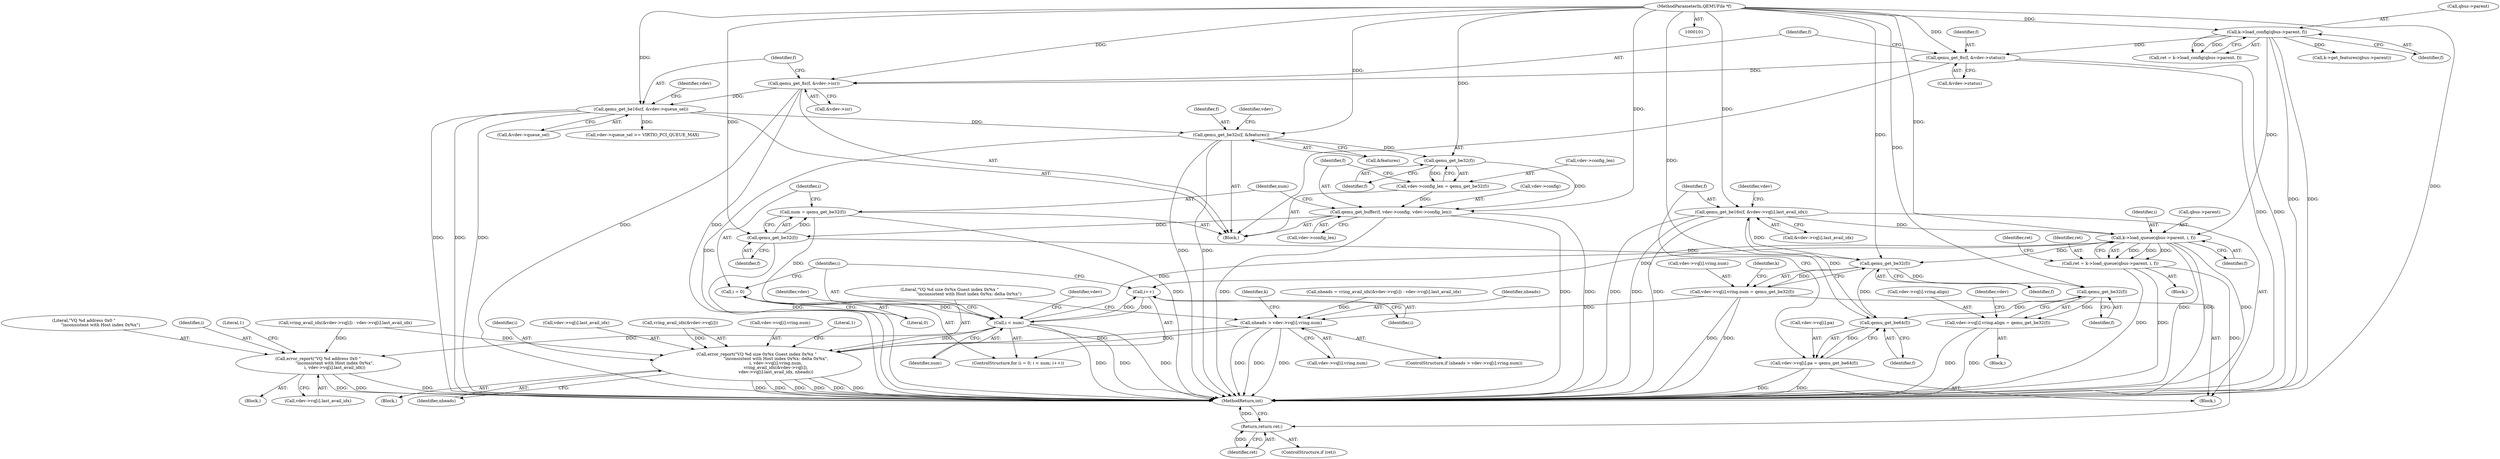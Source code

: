 digraph "1_qemu_a890a2f9137ac3cf5b607649e66a6f3a5512d8dc@array" {
"1000250" [label="(Call,qemu_get_be16s(f, &vdev->vq[i].last_avail_idx))"];
"1000248" [label="(Call,qemu_get_be64(f))"];
"1000238" [label="(Call,qemu_get_be32(f))"];
"1000221" [label="(Call,qemu_get_be32(f))"];
"1000250" [label="(Call,qemu_get_be16s(f, &vdev->vq[i].last_avail_idx))"];
"1000103" [label="(MethodParameterIn,QEMUFile *f)"];
"1000199" [label="(Call,qemu_get_be32(f))"];
"1000189" [label="(Call,qemu_get_buffer(f, vdev->config, vdev->config_len))"];
"1000187" [label="(Call,qemu_get_be32(f))"];
"1000159" [label="(Call,qemu_get_be32s(f, &features))"];
"1000143" [label="(Call,qemu_get_be16s(f, &vdev->queue_sel))"];
"1000137" [label="(Call,qemu_get_8s(f, &vdev->isr))"];
"1000131" [label="(Call,qemu_get_8s(f, &vdev->status))"];
"1000122" [label="(Call,k->load_config(qbus->parent, f))"];
"1000183" [label="(Call,vdev->config_len = qemu_get_be32(f))"];
"1000385" [label="(Call,k->load_queue(qbus->parent, i, f))"];
"1000205" [label="(Call,i < num)"];
"1000208" [label="(Call,i++)"];
"1000202" [label="(Call,i = 0)"];
"1000197" [label="(Call,num = qemu_get_be32(f))"];
"1000211" [label="(Call,vdev->vq[i].vring.num = qemu_get_be32(f))"];
"1000313" [label="(Call,nheads > vdev->vq[i].vring.num)"];
"1000325" [label="(Call,error_report(\"VQ %d size 0x%x Guest index 0x%x \"\n                             \"inconsistent with Host index 0x%x: delta 0x%x\",\n                             i, vdev->vq[i].vring.num,\n                             vring_avail_idx(&vdev->vq[i]),\n                             vdev->vq[i].last_avail_idx, nheads))"];
"1000228" [label="(Call,vdev->vq[i].vring.align = qemu_get_be32(f))"];
"1000240" [label="(Call,vdev->vq[i].pa = qemu_get_be64(f))"];
"1000365" [label="(Call,error_report(\"VQ %d address 0x0 \"\n                         \"inconsistent with Host index 0x%x\",\n                         i, vdev->vq[i].last_avail_idx))"];
"1000383" [label="(Call,ret = k->load_queue(qbus->parent, i, f))"];
"1000393" [label="(Return,return ret;)"];
"1000326" [label="(Literal,\"VQ %d size 0x%x Guest index 0x%x \"\n                             \"inconsistent with Host index 0x%x: delta 0x%x\")"];
"1000385" [label="(Call,k->load_queue(qbus->parent, i, f))"];
"1000315" [label="(Call,vdev->vq[i].vring.num)"];
"1000314" [label="(Identifier,nheads)"];
"1000137" [label="(Call,qemu_get_8s(f, &vdev->isr))"];
"1000212" [label="(Call,vdev->vq[i].vring.num)"];
"1000386" [label="(Call,qbus->parent)"];
"1000380" [label="(Identifier,k)"];
"1000210" [label="(Block,)"];
"1000390" [label="(Identifier,f)"];
"1000211" [label="(Call,vdev->vq[i].vring.num = qemu_get_be32(f))"];
"1000240" [label="(Call,vdev->vq[i].pa = qemu_get_be64(f))"];
"1000344" [label="(Call,vdev->vq[i].last_avail_idx)"];
"1000228" [label="(Call,vdev->vq[i].vring.align = qemu_get_be32(f))"];
"1000241" [label="(Call,vdev->vq[i].pa)"];
"1000132" [label="(Identifier,f)"];
"1000313" [label="(Call,nheads > vdev->vq[i].vring.num)"];
"1000145" [label="(Call,&vdev->queue_sel)"];
"1000209" [label="(Identifier,i)"];
"1000328" [label="(Call,vdev->vq[i].vring.num)"];
"1000123" [label="(Call,qbus->parent)"];
"1000227" [label="(Block,)"];
"1000144" [label="(Identifier,f)"];
"1000325" [label="(Call,error_report(\"VQ %d size 0x%x Guest index 0x%x \"\n                             \"inconsistent with Host index 0x%x: delta 0x%x\",\n                             i, vdev->vq[i].vring.num,\n                             vring_avail_idx(&vdev->vq[i]),\n                             vdev->vq[i].last_avail_idx, nheads))"];
"1000126" [label="(Identifier,f)"];
"1000367" [label="(Identifier,i)"];
"1000297" [label="(Call,vring_avail_idx(&vdev->vq[i]) - vdev->vq[i].last_avail_idx)"];
"1000252" [label="(Call,&vdev->vq[i].last_avail_idx)"];
"1000143" [label="(Call,qemu_get_be16s(f, &vdev->queue_sel))"];
"1000205" [label="(Call,i < num)"];
"1000206" [label="(Identifier,i)"];
"1000248" [label="(Call,qemu_get_be64(f))"];
"1000189" [label="(Call,qemu_get_buffer(f, vdev->config, vdev->config_len))"];
"1000251" [label="(Identifier,f)"];
"1000120" [label="(Call,ret = k->load_config(qbus->parent, f))"];
"1000161" [label="(Call,&features)"];
"1000160" [label="(Identifier,f)"];
"1000216" [label="(Identifier,vdev)"];
"1000200" [label="(Identifier,f)"];
"1000264" [label="(Identifier,vdev)"];
"1000400" [label="(MethodReturn,int)"];
"1000244" [label="(Identifier,vdev)"];
"1000383" [label="(Call,ret = k->load_queue(qbus->parent, i, f))"];
"1000365" [label="(Call,error_report(\"VQ %d address 0x0 \"\n                         \"inconsistent with Host index 0x%x\",\n                         i, vdev->vq[i].last_avail_idx))"];
"1000351" [label="(Identifier,nheads)"];
"1000250" [label="(Call,qemu_get_be16s(f, &vdev->vq[i].last_avail_idx))"];
"1000122" [label="(Call,k->load_config(qbus->parent, f))"];
"1000249" [label="(Identifier,f)"];
"1000222" [label="(Identifier,f)"];
"1000104" [label="(Block,)"];
"1000204" [label="(Literal,0)"];
"1000190" [label="(Identifier,f)"];
"1000337" [label="(Call,vring_avail_idx(&vdev->vq[i]))"];
"1000354" [label="(Literal,1)"];
"1000393" [label="(Return,return ret;)"];
"1000183" [label="(Call,vdev->config_len = qemu_get_be32(f))"];
"1000133" [label="(Call,&vdev->status)"];
"1000131" [label="(Call,qemu_get_8s(f, &vdev->status))"];
"1000103" [label="(MethodParameterIn,QEMUFile *f)"];
"1000368" [label="(Call,vdev->vq[i].last_avail_idx)"];
"1000152" [label="(Identifier,vdev)"];
"1000150" [label="(Call,vdev->queue_sel >= VIRTIO_PCI_QUEUE_MAX)"];
"1000394" [label="(Identifier,ret)"];
"1000208" [label="(Call,i++)"];
"1000389" [label="(Identifier,i)"];
"1000384" [label="(Identifier,ret)"];
"1000324" [label="(Block,)"];
"1000392" [label="(Identifier,ret)"];
"1000364" [label="(Block,)"];
"1000327" [label="(Identifier,i)"];
"1000197" [label="(Call,num = qemu_get_be32(f))"];
"1000166" [label="(Identifier,vdev)"];
"1000139" [label="(Call,&vdev->isr)"];
"1000188" [label="(Identifier,f)"];
"1000382" [label="(Block,)"];
"1000198" [label="(Identifier,num)"];
"1000221" [label="(Call,qemu_get_be32(f))"];
"1000191" [label="(Call,vdev->config)"];
"1000194" [label="(Call,vdev->config_len)"];
"1000225" [label="(Identifier,k)"];
"1000295" [label="(Call,nheads = vring_avail_idx(&vdev->vq[i]) - vdev->vq[i].last_avail_idx)"];
"1000184" [label="(Call,vdev->config_len)"];
"1000138" [label="(Identifier,f)"];
"1000203" [label="(Identifier,i)"];
"1000312" [label="(ControlStructure,if (nheads > vdev->vq[i].vring.num))"];
"1000391" [label="(ControlStructure,if (ret))"];
"1000396" [label="(Identifier,vdev)"];
"1000229" [label="(Call,vdev->vq[i].vring.align)"];
"1000207" [label="(Identifier,num)"];
"1000159" [label="(Call,qemu_get_be32s(f, &features))"];
"1000187" [label="(Call,qemu_get_be32(f))"];
"1000377" [label="(Literal,1)"];
"1000202" [label="(Call,i = 0)"];
"1000238" [label="(Call,qemu_get_be32(f))"];
"1000201" [label="(ControlStructure,for (i = 0; i < num; i++))"];
"1000172" [label="(Call,k->get_features(qbus->parent))"];
"1000199" [label="(Call,qemu_get_be32(f))"];
"1000239" [label="(Identifier,f)"];
"1000366" [label="(Literal,\"VQ %d address 0x0 \"\n                         \"inconsistent with Host index 0x%x\")"];
"1000250" -> "1000210"  [label="AST: "];
"1000250" -> "1000252"  [label="CFG: "];
"1000251" -> "1000250"  [label="AST: "];
"1000252" -> "1000250"  [label="AST: "];
"1000264" -> "1000250"  [label="CFG: "];
"1000250" -> "1000400"  [label="DDG: "];
"1000250" -> "1000400"  [label="DDG: "];
"1000250" -> "1000400"  [label="DDG: "];
"1000250" -> "1000221"  [label="DDG: "];
"1000248" -> "1000250"  [label="DDG: "];
"1000103" -> "1000250"  [label="DDG: "];
"1000250" -> "1000385"  [label="DDG: "];
"1000248" -> "1000240"  [label="AST: "];
"1000248" -> "1000249"  [label="CFG: "];
"1000249" -> "1000248"  [label="AST: "];
"1000240" -> "1000248"  [label="CFG: "];
"1000248" -> "1000240"  [label="DDG: "];
"1000238" -> "1000248"  [label="DDG: "];
"1000221" -> "1000248"  [label="DDG: "];
"1000103" -> "1000248"  [label="DDG: "];
"1000238" -> "1000228"  [label="AST: "];
"1000238" -> "1000239"  [label="CFG: "];
"1000239" -> "1000238"  [label="AST: "];
"1000228" -> "1000238"  [label="CFG: "];
"1000238" -> "1000228"  [label="DDG: "];
"1000221" -> "1000238"  [label="DDG: "];
"1000103" -> "1000238"  [label="DDG: "];
"1000221" -> "1000211"  [label="AST: "];
"1000221" -> "1000222"  [label="CFG: "];
"1000222" -> "1000221"  [label="AST: "];
"1000211" -> "1000221"  [label="CFG: "];
"1000221" -> "1000211"  [label="DDG: "];
"1000199" -> "1000221"  [label="DDG: "];
"1000385" -> "1000221"  [label="DDG: "];
"1000103" -> "1000221"  [label="DDG: "];
"1000103" -> "1000101"  [label="AST: "];
"1000103" -> "1000400"  [label="DDG: "];
"1000103" -> "1000122"  [label="DDG: "];
"1000103" -> "1000131"  [label="DDG: "];
"1000103" -> "1000137"  [label="DDG: "];
"1000103" -> "1000143"  [label="DDG: "];
"1000103" -> "1000159"  [label="DDG: "];
"1000103" -> "1000187"  [label="DDG: "];
"1000103" -> "1000189"  [label="DDG: "];
"1000103" -> "1000199"  [label="DDG: "];
"1000103" -> "1000385"  [label="DDG: "];
"1000199" -> "1000197"  [label="AST: "];
"1000199" -> "1000200"  [label="CFG: "];
"1000200" -> "1000199"  [label="AST: "];
"1000197" -> "1000199"  [label="CFG: "];
"1000199" -> "1000400"  [label="DDG: "];
"1000199" -> "1000197"  [label="DDG: "];
"1000189" -> "1000199"  [label="DDG: "];
"1000189" -> "1000104"  [label="AST: "];
"1000189" -> "1000194"  [label="CFG: "];
"1000190" -> "1000189"  [label="AST: "];
"1000191" -> "1000189"  [label="AST: "];
"1000194" -> "1000189"  [label="AST: "];
"1000198" -> "1000189"  [label="CFG: "];
"1000189" -> "1000400"  [label="DDG: "];
"1000189" -> "1000400"  [label="DDG: "];
"1000189" -> "1000400"  [label="DDG: "];
"1000187" -> "1000189"  [label="DDG: "];
"1000183" -> "1000189"  [label="DDG: "];
"1000187" -> "1000183"  [label="AST: "];
"1000187" -> "1000188"  [label="CFG: "];
"1000188" -> "1000187"  [label="AST: "];
"1000183" -> "1000187"  [label="CFG: "];
"1000187" -> "1000183"  [label="DDG: "];
"1000159" -> "1000187"  [label="DDG: "];
"1000159" -> "1000104"  [label="AST: "];
"1000159" -> "1000161"  [label="CFG: "];
"1000160" -> "1000159"  [label="AST: "];
"1000161" -> "1000159"  [label="AST: "];
"1000166" -> "1000159"  [label="CFG: "];
"1000159" -> "1000400"  [label="DDG: "];
"1000159" -> "1000400"  [label="DDG: "];
"1000159" -> "1000400"  [label="DDG: "];
"1000143" -> "1000159"  [label="DDG: "];
"1000143" -> "1000104"  [label="AST: "];
"1000143" -> "1000145"  [label="CFG: "];
"1000144" -> "1000143"  [label="AST: "];
"1000145" -> "1000143"  [label="AST: "];
"1000152" -> "1000143"  [label="CFG: "];
"1000143" -> "1000400"  [label="DDG: "];
"1000143" -> "1000400"  [label="DDG: "];
"1000143" -> "1000400"  [label="DDG: "];
"1000137" -> "1000143"  [label="DDG: "];
"1000143" -> "1000150"  [label="DDG: "];
"1000137" -> "1000104"  [label="AST: "];
"1000137" -> "1000139"  [label="CFG: "];
"1000138" -> "1000137"  [label="AST: "];
"1000139" -> "1000137"  [label="AST: "];
"1000144" -> "1000137"  [label="CFG: "];
"1000137" -> "1000400"  [label="DDG: "];
"1000137" -> "1000400"  [label="DDG: "];
"1000131" -> "1000137"  [label="DDG: "];
"1000131" -> "1000104"  [label="AST: "];
"1000131" -> "1000133"  [label="CFG: "];
"1000132" -> "1000131"  [label="AST: "];
"1000133" -> "1000131"  [label="AST: "];
"1000138" -> "1000131"  [label="CFG: "];
"1000131" -> "1000400"  [label="DDG: "];
"1000131" -> "1000400"  [label="DDG: "];
"1000122" -> "1000131"  [label="DDG: "];
"1000122" -> "1000120"  [label="AST: "];
"1000122" -> "1000126"  [label="CFG: "];
"1000123" -> "1000122"  [label="AST: "];
"1000126" -> "1000122"  [label="AST: "];
"1000120" -> "1000122"  [label="CFG: "];
"1000122" -> "1000400"  [label="DDG: "];
"1000122" -> "1000400"  [label="DDG: "];
"1000122" -> "1000120"  [label="DDG: "];
"1000122" -> "1000120"  [label="DDG: "];
"1000122" -> "1000172"  [label="DDG: "];
"1000122" -> "1000385"  [label="DDG: "];
"1000183" -> "1000104"  [label="AST: "];
"1000184" -> "1000183"  [label="AST: "];
"1000190" -> "1000183"  [label="CFG: "];
"1000385" -> "1000383"  [label="AST: "];
"1000385" -> "1000390"  [label="CFG: "];
"1000386" -> "1000385"  [label="AST: "];
"1000389" -> "1000385"  [label="AST: "];
"1000390" -> "1000385"  [label="AST: "];
"1000383" -> "1000385"  [label="CFG: "];
"1000385" -> "1000400"  [label="DDG: "];
"1000385" -> "1000400"  [label="DDG: "];
"1000385" -> "1000400"  [label="DDG: "];
"1000385" -> "1000208"  [label="DDG: "];
"1000385" -> "1000383"  [label="DDG: "];
"1000385" -> "1000383"  [label="DDG: "];
"1000385" -> "1000383"  [label="DDG: "];
"1000205" -> "1000385"  [label="DDG: "];
"1000205" -> "1000201"  [label="AST: "];
"1000205" -> "1000207"  [label="CFG: "];
"1000206" -> "1000205"  [label="AST: "];
"1000207" -> "1000205"  [label="AST: "];
"1000216" -> "1000205"  [label="CFG: "];
"1000396" -> "1000205"  [label="CFG: "];
"1000205" -> "1000400"  [label="DDG: "];
"1000205" -> "1000400"  [label="DDG: "];
"1000205" -> "1000400"  [label="DDG: "];
"1000208" -> "1000205"  [label="DDG: "];
"1000202" -> "1000205"  [label="DDG: "];
"1000197" -> "1000205"  [label="DDG: "];
"1000205" -> "1000208"  [label="DDG: "];
"1000205" -> "1000325"  [label="DDG: "];
"1000205" -> "1000365"  [label="DDG: "];
"1000208" -> "1000201"  [label="AST: "];
"1000208" -> "1000209"  [label="CFG: "];
"1000209" -> "1000208"  [label="AST: "];
"1000206" -> "1000208"  [label="CFG: "];
"1000202" -> "1000201"  [label="AST: "];
"1000202" -> "1000204"  [label="CFG: "];
"1000203" -> "1000202"  [label="AST: "];
"1000204" -> "1000202"  [label="AST: "];
"1000206" -> "1000202"  [label="CFG: "];
"1000197" -> "1000104"  [label="AST: "];
"1000198" -> "1000197"  [label="AST: "];
"1000203" -> "1000197"  [label="CFG: "];
"1000197" -> "1000400"  [label="DDG: "];
"1000211" -> "1000210"  [label="AST: "];
"1000212" -> "1000211"  [label="AST: "];
"1000225" -> "1000211"  [label="CFG: "];
"1000211" -> "1000400"  [label="DDG: "];
"1000211" -> "1000400"  [label="DDG: "];
"1000211" -> "1000313"  [label="DDG: "];
"1000313" -> "1000312"  [label="AST: "];
"1000313" -> "1000315"  [label="CFG: "];
"1000314" -> "1000313"  [label="AST: "];
"1000315" -> "1000313"  [label="AST: "];
"1000326" -> "1000313"  [label="CFG: "];
"1000380" -> "1000313"  [label="CFG: "];
"1000313" -> "1000400"  [label="DDG: "];
"1000313" -> "1000400"  [label="DDG: "];
"1000313" -> "1000400"  [label="DDG: "];
"1000295" -> "1000313"  [label="DDG: "];
"1000313" -> "1000325"  [label="DDG: "];
"1000313" -> "1000325"  [label="DDG: "];
"1000325" -> "1000324"  [label="AST: "];
"1000325" -> "1000351"  [label="CFG: "];
"1000326" -> "1000325"  [label="AST: "];
"1000327" -> "1000325"  [label="AST: "];
"1000328" -> "1000325"  [label="AST: "];
"1000337" -> "1000325"  [label="AST: "];
"1000344" -> "1000325"  [label="AST: "];
"1000351" -> "1000325"  [label="AST: "];
"1000354" -> "1000325"  [label="CFG: "];
"1000325" -> "1000400"  [label="DDG: "];
"1000325" -> "1000400"  [label="DDG: "];
"1000325" -> "1000400"  [label="DDG: "];
"1000325" -> "1000400"  [label="DDG: "];
"1000325" -> "1000400"  [label="DDG: "];
"1000325" -> "1000400"  [label="DDG: "];
"1000337" -> "1000325"  [label="DDG: "];
"1000297" -> "1000325"  [label="DDG: "];
"1000228" -> "1000227"  [label="AST: "];
"1000229" -> "1000228"  [label="AST: "];
"1000244" -> "1000228"  [label="CFG: "];
"1000228" -> "1000400"  [label="DDG: "];
"1000228" -> "1000400"  [label="DDG: "];
"1000240" -> "1000210"  [label="AST: "];
"1000241" -> "1000240"  [label="AST: "];
"1000251" -> "1000240"  [label="CFG: "];
"1000240" -> "1000400"  [label="DDG: "];
"1000240" -> "1000400"  [label="DDG: "];
"1000365" -> "1000364"  [label="AST: "];
"1000365" -> "1000368"  [label="CFG: "];
"1000366" -> "1000365"  [label="AST: "];
"1000367" -> "1000365"  [label="AST: "];
"1000368" -> "1000365"  [label="AST: "];
"1000377" -> "1000365"  [label="CFG: "];
"1000365" -> "1000400"  [label="DDG: "];
"1000365" -> "1000400"  [label="DDG: "];
"1000365" -> "1000400"  [label="DDG: "];
"1000297" -> "1000365"  [label="DDG: "];
"1000383" -> "1000382"  [label="AST: "];
"1000384" -> "1000383"  [label="AST: "];
"1000392" -> "1000383"  [label="CFG: "];
"1000383" -> "1000400"  [label="DDG: "];
"1000383" -> "1000400"  [label="DDG: "];
"1000383" -> "1000393"  [label="DDG: "];
"1000393" -> "1000391"  [label="AST: "];
"1000393" -> "1000394"  [label="CFG: "];
"1000394" -> "1000393"  [label="AST: "];
"1000400" -> "1000393"  [label="CFG: "];
"1000393" -> "1000400"  [label="DDG: "];
"1000394" -> "1000393"  [label="DDG: "];
}
